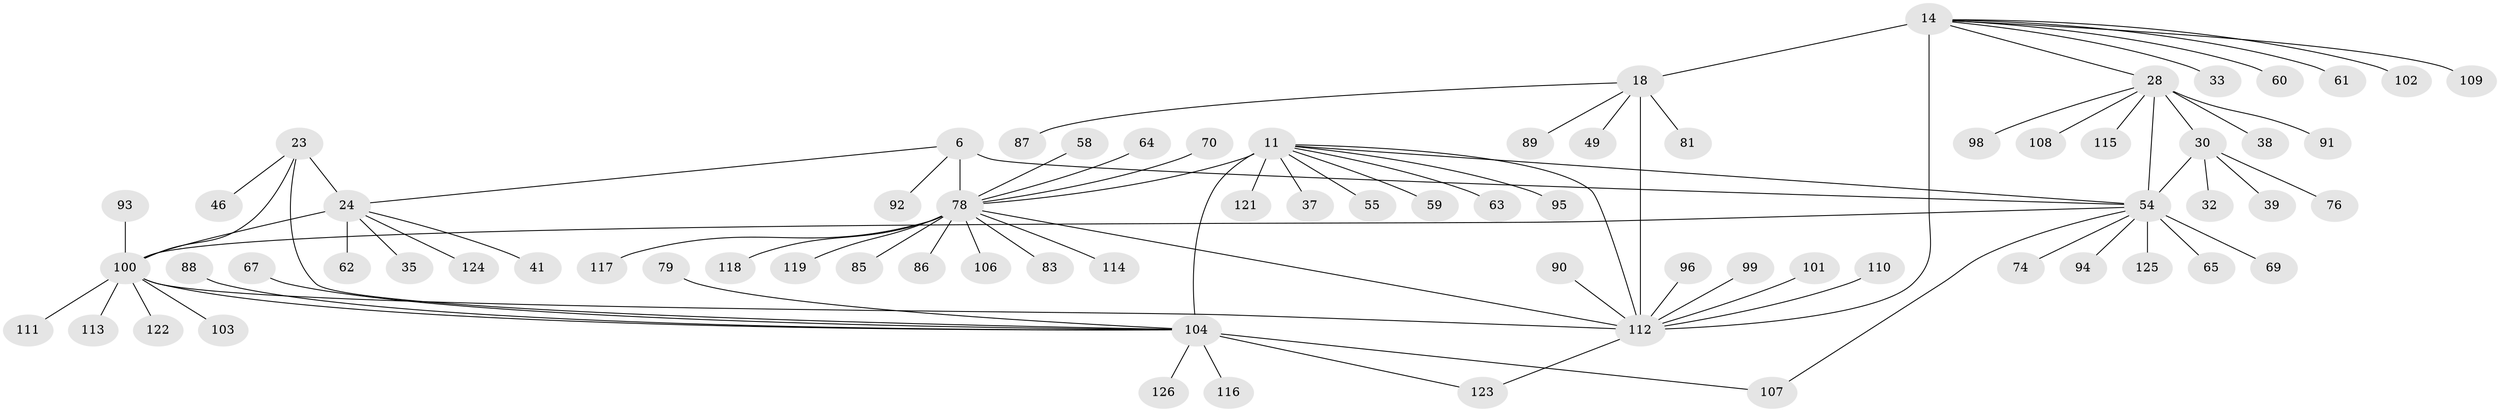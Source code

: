 // original degree distribution, {10: 0.047619047619047616, 6: 0.023809523809523808, 11: 0.023809523809523808, 7: 0.07142857142857142, 8: 0.03968253968253968, 9: 0.023809523809523808, 13: 0.007936507936507936, 2: 0.12698412698412698, 1: 0.5952380952380952, 3: 0.03968253968253968}
// Generated by graph-tools (version 1.1) at 2025/57/03/04/25 21:57:30]
// undirected, 75 vertices, 86 edges
graph export_dot {
graph [start="1"]
  node [color=gray90,style=filled];
  6 [super="+3"];
  11 [super="+10+9"];
  14 [super="+13"];
  18 [super="+17"];
  23 [super="+21"];
  24 [super="+19"];
  28 [super="+25"];
  30 [super="+29"];
  32;
  33;
  35;
  37;
  38;
  39;
  41;
  46;
  49;
  54 [super="+27"];
  55;
  58;
  59;
  60;
  61;
  62;
  63;
  64;
  65;
  67;
  69;
  70;
  74;
  76;
  78 [super="+68+5+34+48+50+51"];
  79;
  81;
  83;
  85;
  86 [super="+31"];
  87;
  88;
  89;
  90;
  91;
  92 [super="+82"];
  93;
  94 [super="+44"];
  95;
  96;
  98;
  99 [super="+97"];
  100 [super="+66+73"];
  101 [super="+36"];
  102;
  103;
  104 [super="+56+12+52+57+77+8+53"];
  106;
  107 [super="+105"];
  108;
  109 [super="+43"];
  110 [super="+80"];
  111;
  112 [super="+16"];
  113;
  114;
  115 [super="+84"];
  116 [super="+71"];
  117;
  118;
  119;
  121;
  122;
  123 [super="+120"];
  124;
  125;
  126;
  6 -- 24;
  6 -- 92;
  6 -- 54;
  6 -- 78 [weight=8];
  11 -- 37;
  11 -- 63;
  11 -- 121;
  11 -- 112 [weight=2];
  11 -- 55;
  11 -- 59;
  11 -- 95;
  11 -- 54 [weight=2];
  11 -- 104 [weight=9];
  11 -- 78;
  14 -- 18 [weight=4];
  14 -- 33;
  14 -- 61;
  14 -- 102;
  14 -- 28;
  14 -- 60;
  14 -- 109;
  14 -- 112 [weight=4];
  18 -- 81;
  18 -- 89;
  18 -- 49;
  18 -- 87;
  18 -- 112 [weight=4];
  23 -- 24 [weight=4];
  23 -- 46;
  23 -- 104 [weight=2];
  23 -- 100 [weight=4];
  24 -- 35;
  24 -- 41;
  24 -- 124;
  24 -- 62;
  24 -- 100 [weight=4];
  28 -- 30 [weight=4];
  28 -- 98;
  28 -- 108;
  28 -- 38;
  28 -- 91;
  28 -- 115;
  28 -- 54 [weight=4];
  30 -- 32;
  30 -- 39;
  30 -- 76;
  30 -- 54 [weight=4];
  54 -- 65;
  54 -- 69;
  54 -- 74;
  54 -- 107;
  54 -- 125;
  54 -- 94;
  54 -- 100;
  58 -- 78;
  64 -- 78;
  67 -- 104;
  70 -- 78;
  78 -- 112 [weight=2];
  78 -- 83;
  78 -- 85;
  78 -- 86;
  78 -- 106;
  78 -- 114;
  78 -- 117;
  78 -- 118;
  78 -- 119;
  79 -- 104;
  88 -- 104;
  90 -- 112;
  93 -- 100;
  96 -- 112;
  99 -- 112;
  100 -- 103;
  100 -- 104;
  100 -- 111;
  100 -- 112;
  100 -- 113;
  100 -- 122;
  101 -- 112;
  104 -- 116;
  104 -- 123;
  104 -- 126;
  104 -- 107;
  110 -- 112;
  112 -- 123;
}
